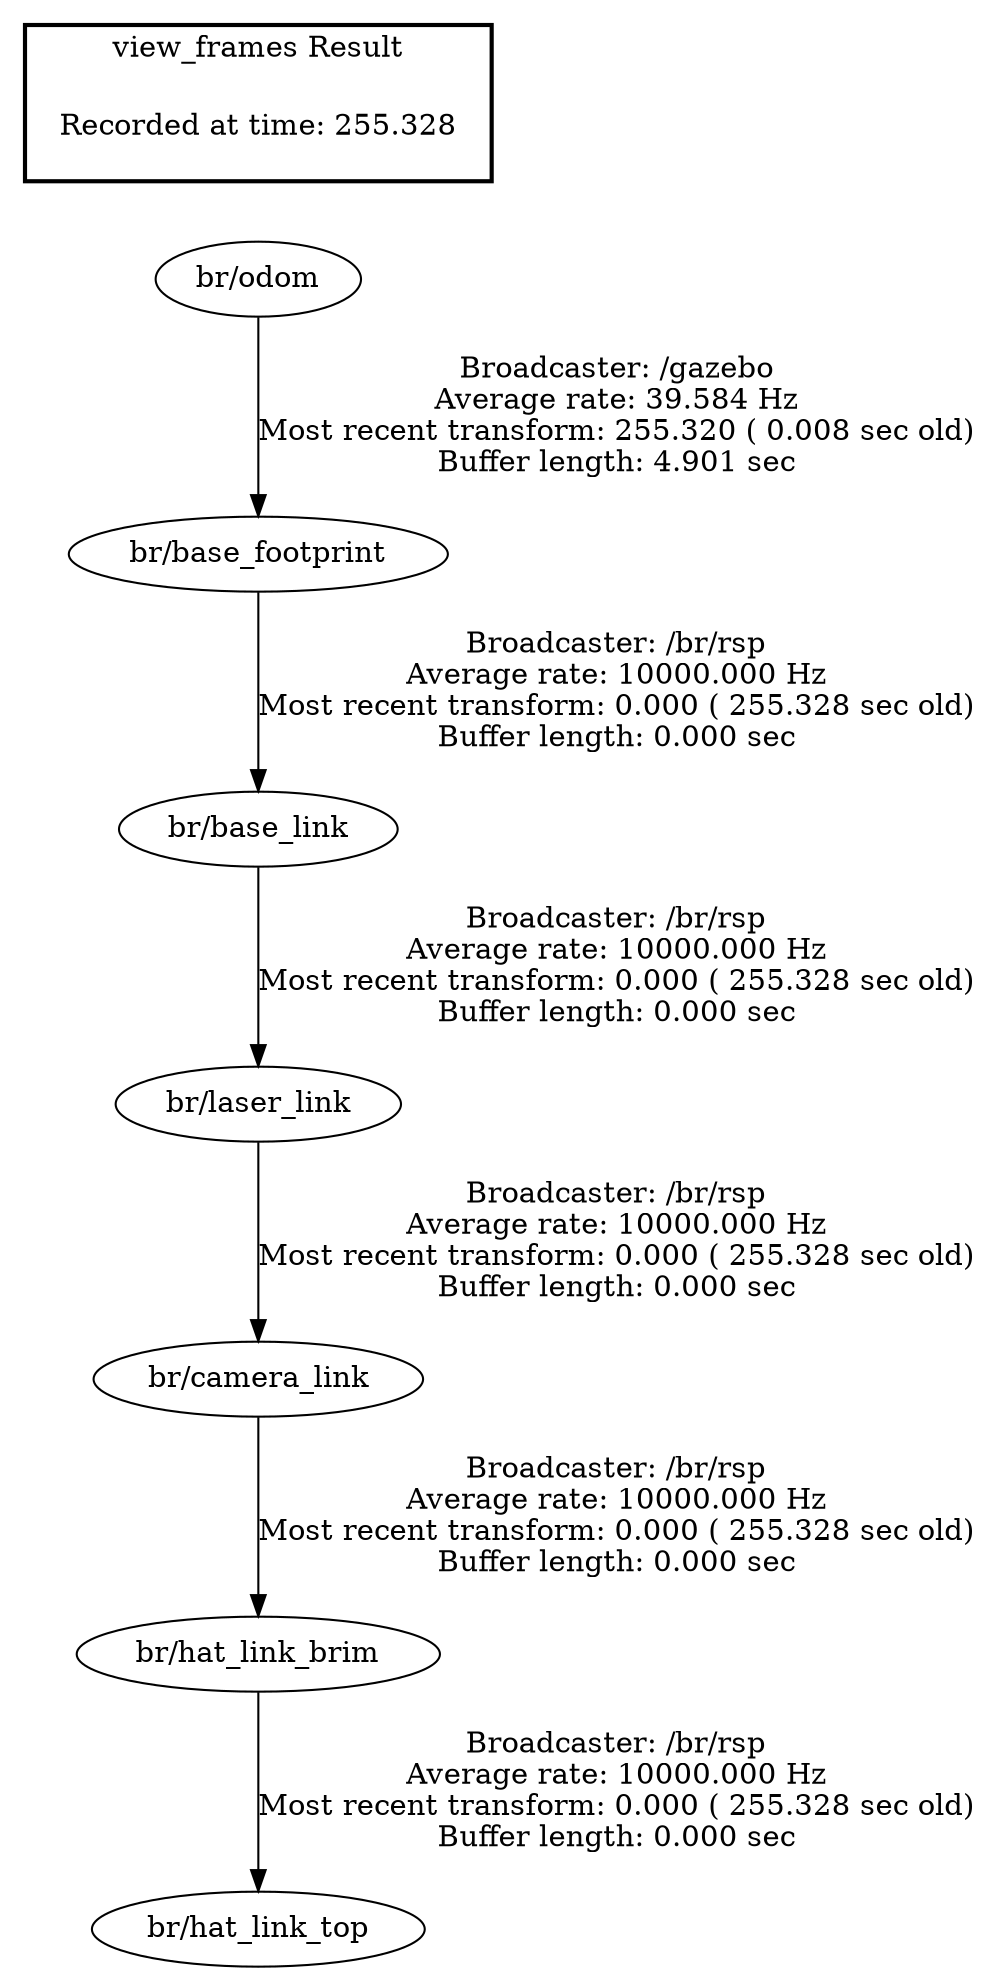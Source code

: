 digraph G {
"br/base_footprint" -> "br/base_link"[label="Broadcaster: /br/rsp\nAverage rate: 10000.000 Hz\nMost recent transform: 0.000 ( 255.328 sec old)\nBuffer length: 0.000 sec\n"];
"br/odom" -> "br/base_footprint"[label="Broadcaster: /gazebo\nAverage rate: 39.584 Hz\nMost recent transform: 255.320 ( 0.008 sec old)\nBuffer length: 4.901 sec\n"];
"br/laser_link" -> "br/camera_link"[label="Broadcaster: /br/rsp\nAverage rate: 10000.000 Hz\nMost recent transform: 0.000 ( 255.328 sec old)\nBuffer length: 0.000 sec\n"];
"br/base_link" -> "br/laser_link"[label="Broadcaster: /br/rsp\nAverage rate: 10000.000 Hz\nMost recent transform: 0.000 ( 255.328 sec old)\nBuffer length: 0.000 sec\n"];
"br/camera_link" -> "br/hat_link_brim"[label="Broadcaster: /br/rsp\nAverage rate: 10000.000 Hz\nMost recent transform: 0.000 ( 255.328 sec old)\nBuffer length: 0.000 sec\n"];
"br/hat_link_brim" -> "br/hat_link_top"[label="Broadcaster: /br/rsp\nAverage rate: 10000.000 Hz\nMost recent transform: 0.000 ( 255.328 sec old)\nBuffer length: 0.000 sec\n"];
edge [style=invis];
 subgraph cluster_legend { style=bold; color=black; label ="view_frames Result";
"Recorded at time: 255.328"[ shape=plaintext ] ;
 }->"br/odom";
}